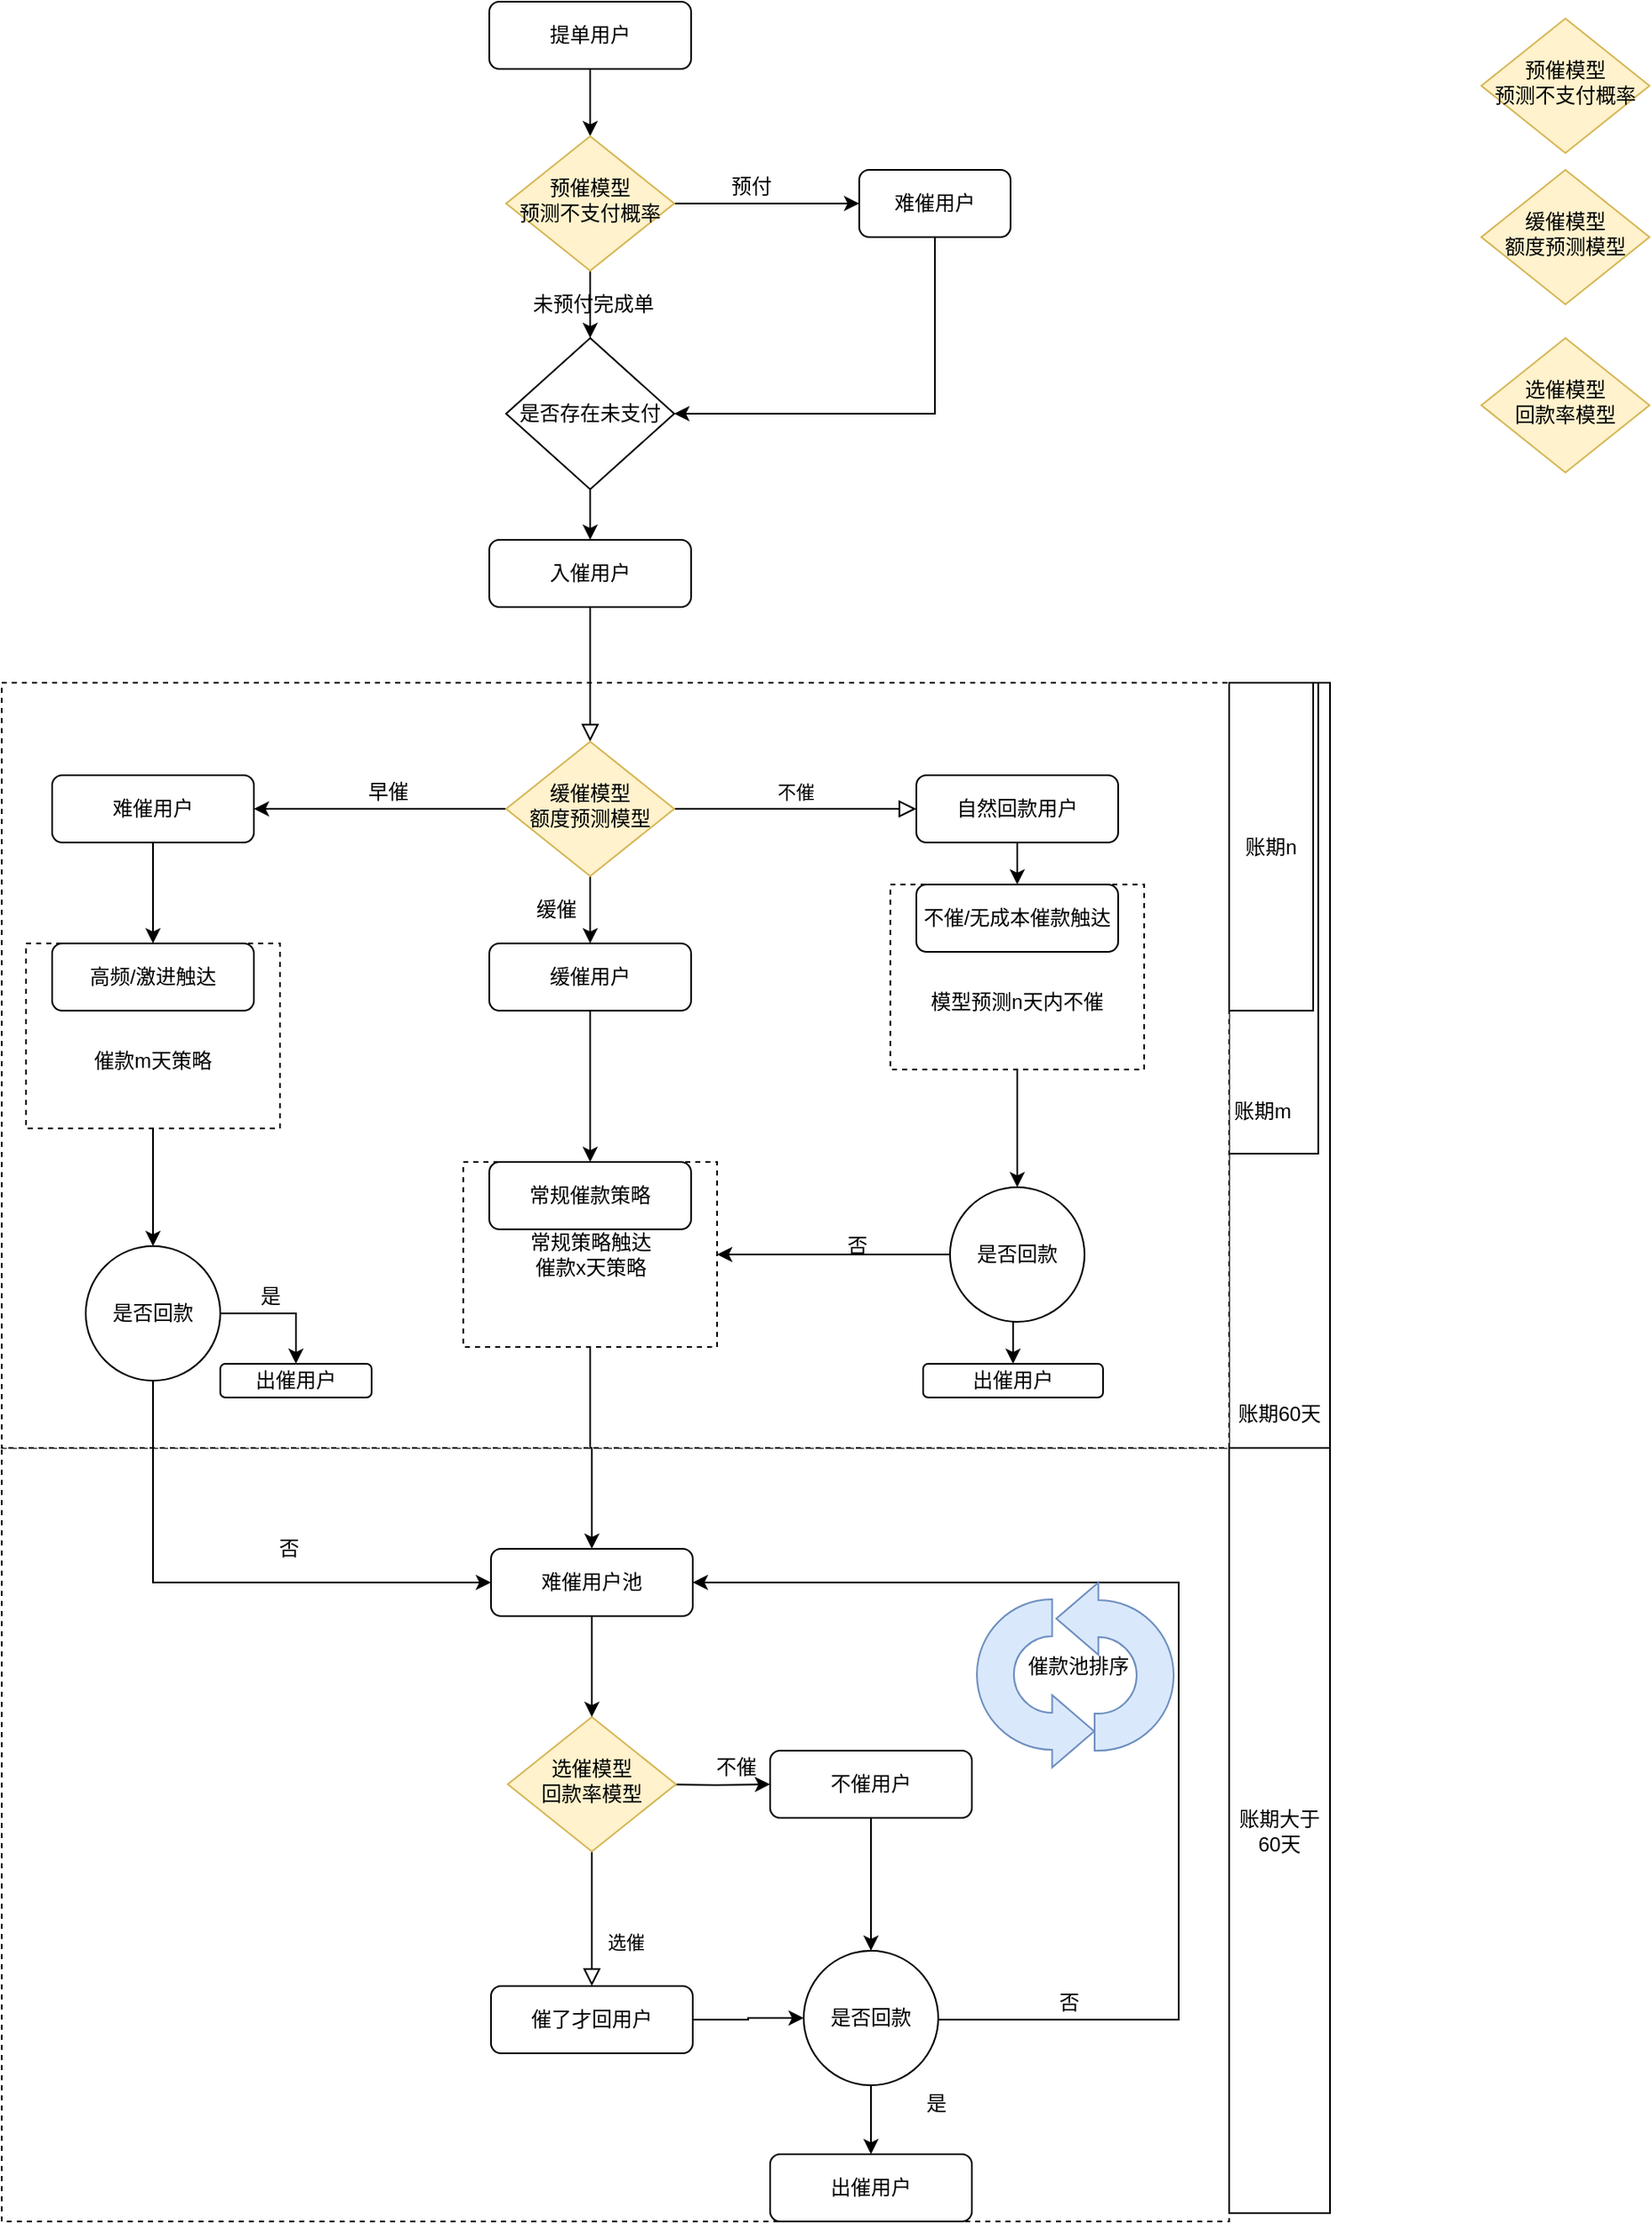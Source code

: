 <mxfile version="20.4.1" type="github"><diagram id="-vNvMft-VEdqlFCmQZKg" name="第 1 页"><mxGraphModel dx="2884" dy="1853" grid="1" gridSize="10" guides="1" tooltips="1" connect="1" arrows="1" fold="1" page="1" pageScale="1" pageWidth="827" pageHeight="1169" math="0" shadow="0"><root><mxCell id="0"/><mxCell id="1" parent="0"/><mxCell id="bfJKoQKtwKXpB2R3y7oJ-1" value="" style="rounded=0;whiteSpace=wrap;html=1;dashed=1;" vertex="1" parent="1"><mxGeometry x="100" y="870" width="730" height="460" as="geometry"/></mxCell><mxCell id="bfJKoQKtwKXpB2R3y7oJ-2" value="" style="rounded=0;whiteSpace=wrap;html=1;" vertex="1" parent="1"><mxGeometry x="830" y="415" width="60" height="455" as="geometry"/></mxCell><mxCell id="bfJKoQKtwKXpB2R3y7oJ-3" value="" style="rounded=0;whiteSpace=wrap;html=1;" vertex="1" parent="1"><mxGeometry x="830" y="415" width="53" height="280" as="geometry"/></mxCell><mxCell id="bfJKoQKtwKXpB2R3y7oJ-4" value="" style="rounded=0;whiteSpace=wrap;html=1;dashed=1;" vertex="1" parent="1"><mxGeometry x="100" y="415" width="730" height="455" as="geometry"/></mxCell><mxCell id="bfJKoQKtwKXpB2R3y7oJ-5" style="edgeStyle=orthogonalEdgeStyle;rounded=0;orthogonalLoop=1;jettySize=auto;html=1;exitX=0.5;exitY=1;exitDx=0;exitDy=0;entryX=0.5;entryY=0;entryDx=0;entryDy=0;" edge="1" parent="1" source="bfJKoQKtwKXpB2R3y7oJ-6" target="bfJKoQKtwKXpB2R3y7oJ-65"><mxGeometry relative="1" as="geometry"/></mxCell><mxCell id="bfJKoQKtwKXpB2R3y7oJ-6" value="" style="rounded=0;whiteSpace=wrap;html=1;dashed=1;" vertex="1" parent="1"><mxGeometry x="628.5" y="535" width="151" height="110" as="geometry"/></mxCell><mxCell id="bfJKoQKtwKXpB2R3y7oJ-7" value="" style="rounded=0;html=1;jettySize=auto;orthogonalLoop=1;fontSize=11;endArrow=block;endFill=0;endSize=8;strokeWidth=1;shadow=0;labelBackgroundColor=none;edgeStyle=orthogonalEdgeStyle;" edge="1" parent="1" source="bfJKoQKtwKXpB2R3y7oJ-8" target="bfJKoQKtwKXpB2R3y7oJ-12"><mxGeometry relative="1" as="geometry"/></mxCell><mxCell id="bfJKoQKtwKXpB2R3y7oJ-8" value="入催用户" style="rounded=1;whiteSpace=wrap;html=1;fontSize=12;glass=0;strokeWidth=1;shadow=0;" vertex="1" parent="1"><mxGeometry x="390" y="330" width="120" height="40" as="geometry"/></mxCell><mxCell id="bfJKoQKtwKXpB2R3y7oJ-9" value="不催" style="edgeStyle=orthogonalEdgeStyle;rounded=0;html=1;jettySize=auto;orthogonalLoop=1;fontSize=11;endArrow=block;endFill=0;endSize=8;strokeWidth=1;shadow=0;labelBackgroundColor=none;" edge="1" parent="1" source="bfJKoQKtwKXpB2R3y7oJ-12" target="bfJKoQKtwKXpB2R3y7oJ-14"><mxGeometry y="10" relative="1" as="geometry"><mxPoint as="offset"/></mxGeometry></mxCell><mxCell id="bfJKoQKtwKXpB2R3y7oJ-10" style="edgeStyle=orthogonalEdgeStyle;rounded=0;orthogonalLoop=1;jettySize=auto;html=1;exitX=0;exitY=0.5;exitDx=0;exitDy=0;entryX=1;entryY=0.5;entryDx=0;entryDy=0;" edge="1" parent="1" source="bfJKoQKtwKXpB2R3y7oJ-12" target="bfJKoQKtwKXpB2R3y7oJ-21"><mxGeometry relative="1" as="geometry"/></mxCell><mxCell id="bfJKoQKtwKXpB2R3y7oJ-11" style="edgeStyle=orthogonalEdgeStyle;rounded=0;orthogonalLoop=1;jettySize=auto;html=1;exitX=0.5;exitY=1;exitDx=0;exitDy=0;entryX=0.5;entryY=0;entryDx=0;entryDy=0;" edge="1" parent="1" source="bfJKoQKtwKXpB2R3y7oJ-12" target="bfJKoQKtwKXpB2R3y7oJ-29"><mxGeometry relative="1" as="geometry"/></mxCell><mxCell id="bfJKoQKtwKXpB2R3y7oJ-12" value="缓催模型&lt;br&gt;额度预测模型" style="rhombus;whiteSpace=wrap;html=1;shadow=0;fontFamily=Helvetica;fontSize=12;align=center;strokeWidth=1;spacing=6;spacingTop=-4;fillColor=#fff2cc;strokeColor=#d6b656;" vertex="1" parent="1"><mxGeometry x="400" y="450" width="100" height="80" as="geometry"/></mxCell><mxCell id="bfJKoQKtwKXpB2R3y7oJ-13" style="edgeStyle=orthogonalEdgeStyle;rounded=0;orthogonalLoop=1;jettySize=auto;html=1;exitX=0.5;exitY=1;exitDx=0;exitDy=0;entryX=0.5;entryY=0;entryDx=0;entryDy=0;" edge="1" parent="1" source="bfJKoQKtwKXpB2R3y7oJ-14" target="bfJKoQKtwKXpB2R3y7oJ-19"><mxGeometry relative="1" as="geometry"/></mxCell><mxCell id="bfJKoQKtwKXpB2R3y7oJ-14" value="自然回款用户" style="rounded=1;whiteSpace=wrap;html=1;fontSize=12;glass=0;strokeWidth=1;shadow=0;" vertex="1" parent="1"><mxGeometry x="644" y="470" width="120" height="40" as="geometry"/></mxCell><mxCell id="bfJKoQKtwKXpB2R3y7oJ-15" value="选催" style="rounded=0;html=1;jettySize=auto;orthogonalLoop=1;fontSize=11;endArrow=block;endFill=0;endSize=8;strokeWidth=1;shadow=0;labelBackgroundColor=none;edgeStyle=orthogonalEdgeStyle;exitX=0.5;exitY=1;exitDx=0;exitDy=0;" edge="1" parent="1" source="bfJKoQKtwKXpB2R3y7oJ-51" target="bfJKoQKtwKXpB2R3y7oJ-18"><mxGeometry x="0.333" y="20" relative="1" as="geometry"><mxPoint as="offset"/><mxPoint x="451" y="1170" as="sourcePoint"/></mxGeometry></mxCell><mxCell id="bfJKoQKtwKXpB2R3y7oJ-16" style="edgeStyle=orthogonalEdgeStyle;rounded=0;orthogonalLoop=1;jettySize=auto;html=1;exitX=1;exitY=0.5;exitDx=0;exitDy=0;" edge="1" parent="1" target="bfJKoQKtwKXpB2R3y7oJ-49"><mxGeometry relative="1" as="geometry"><mxPoint x="491" y="1070" as="sourcePoint"/></mxGeometry></mxCell><mxCell id="bfJKoQKtwKXpB2R3y7oJ-17" style="edgeStyle=orthogonalEdgeStyle;rounded=0;orthogonalLoop=1;jettySize=auto;html=1;exitX=1;exitY=0.5;exitDx=0;exitDy=0;entryX=0;entryY=0.5;entryDx=0;entryDy=0;" edge="1" parent="1" source="bfJKoQKtwKXpB2R3y7oJ-18" target="bfJKoQKtwKXpB2R3y7oJ-56"><mxGeometry relative="1" as="geometry"><mxPoint x="591" y="1210" as="targetPoint"/></mxGeometry></mxCell><mxCell id="bfJKoQKtwKXpB2R3y7oJ-18" value="催了才回用户" style="rounded=1;whiteSpace=wrap;html=1;fontSize=12;glass=0;strokeWidth=1;shadow=0;" vertex="1" parent="1"><mxGeometry x="391" y="1190" width="120" height="40" as="geometry"/></mxCell><mxCell id="bfJKoQKtwKXpB2R3y7oJ-19" value="不催/无成本催款触达" style="rounded=1;whiteSpace=wrap;html=1;fontSize=12;glass=0;strokeWidth=1;shadow=0;" vertex="1" parent="1"><mxGeometry x="644" y="535" width="120" height="40" as="geometry"/></mxCell><mxCell id="bfJKoQKtwKXpB2R3y7oJ-20" style="edgeStyle=orthogonalEdgeStyle;rounded=0;orthogonalLoop=1;jettySize=auto;html=1;exitX=0.5;exitY=1;exitDx=0;exitDy=0;entryX=0.5;entryY=0;entryDx=0;entryDy=0;" edge="1" parent="1" source="bfJKoQKtwKXpB2R3y7oJ-21" target="bfJKoQKtwKXpB2R3y7oJ-26"><mxGeometry relative="1" as="geometry"/></mxCell><mxCell id="bfJKoQKtwKXpB2R3y7oJ-21" value="难催用户" style="rounded=1;whiteSpace=wrap;html=1;fontSize=12;glass=0;strokeWidth=1;shadow=0;" vertex="1" parent="1"><mxGeometry x="130" y="470" width="120" height="40" as="geometry"/></mxCell><mxCell id="bfJKoQKtwKXpB2R3y7oJ-22" value="早催" style="text;html=1;strokeColor=none;fillColor=none;align=center;verticalAlign=middle;whiteSpace=wrap;rounded=0;" vertex="1" parent="1"><mxGeometry x="310" y="470" width="40" height="20" as="geometry"/></mxCell><mxCell id="bfJKoQKtwKXpB2R3y7oJ-23" value="模型预测n天内不催" style="text;html=1;strokeColor=none;fillColor=none;align=center;verticalAlign=middle;whiteSpace=wrap;rounded=0;dashed=1;" vertex="1" parent="1"><mxGeometry x="647" y="595" width="114" height="20" as="geometry"/></mxCell><mxCell id="bfJKoQKtwKXpB2R3y7oJ-24" style="edgeStyle=orthogonalEdgeStyle;rounded=0;orthogonalLoop=1;jettySize=auto;html=1;exitX=0.5;exitY=1;exitDx=0;exitDy=0;" edge="1" parent="1" source="bfJKoQKtwKXpB2R3y7oJ-25" target="bfJKoQKtwKXpB2R3y7oJ-60"><mxGeometry relative="1" as="geometry"/></mxCell><mxCell id="bfJKoQKtwKXpB2R3y7oJ-25" value="" style="rounded=0;whiteSpace=wrap;html=1;dashed=1;" vertex="1" parent="1"><mxGeometry x="114.5" y="570" width="151" height="110" as="geometry"/></mxCell><mxCell id="bfJKoQKtwKXpB2R3y7oJ-26" value="高频/激进触达" style="rounded=1;whiteSpace=wrap;html=1;fontSize=12;glass=0;strokeWidth=1;shadow=0;" vertex="1" parent="1"><mxGeometry x="130" y="570" width="120" height="40" as="geometry"/></mxCell><mxCell id="bfJKoQKtwKXpB2R3y7oJ-27" value="催款m天策略" style="text;html=1;strokeColor=none;fillColor=none;align=center;verticalAlign=middle;whiteSpace=wrap;rounded=0;dashed=1;" vertex="1" parent="1"><mxGeometry x="152" y="630" width="76" height="20" as="geometry"/></mxCell><mxCell id="bfJKoQKtwKXpB2R3y7oJ-28" style="edgeStyle=orthogonalEdgeStyle;rounded=0;orthogonalLoop=1;jettySize=auto;html=1;exitX=0.5;exitY=1;exitDx=0;exitDy=0;" edge="1" parent="1" source="bfJKoQKtwKXpB2R3y7oJ-29" target="bfJKoQKtwKXpB2R3y7oJ-32"><mxGeometry relative="1" as="geometry"/></mxCell><mxCell id="bfJKoQKtwKXpB2R3y7oJ-29" value="缓催用户" style="rounded=1;whiteSpace=wrap;html=1;fontSize=12;glass=0;strokeWidth=1;shadow=0;" vertex="1" parent="1"><mxGeometry x="390" y="570" width="120" height="40" as="geometry"/></mxCell><mxCell id="bfJKoQKtwKXpB2R3y7oJ-30" value="缓催" style="text;html=1;strokeColor=none;fillColor=none;align=center;verticalAlign=middle;whiteSpace=wrap;rounded=0;" vertex="1" parent="1"><mxGeometry x="410" y="540" width="40" height="20" as="geometry"/></mxCell><mxCell id="bfJKoQKtwKXpB2R3y7oJ-31" style="edgeStyle=orthogonalEdgeStyle;rounded=0;orthogonalLoop=1;jettySize=auto;html=1;exitX=0.5;exitY=1;exitDx=0;exitDy=0;entryX=0.5;entryY=0;entryDx=0;entryDy=0;" edge="1" parent="1" source="bfJKoQKtwKXpB2R3y7oJ-32" target="bfJKoQKtwKXpB2R3y7oJ-53"><mxGeometry relative="1" as="geometry"><mxPoint x="450" y="920" as="targetPoint"/></mxGeometry></mxCell><mxCell id="bfJKoQKtwKXpB2R3y7oJ-32" value="常规策略触达&lt;br&gt;催款x天策略" style="rounded=0;whiteSpace=wrap;html=1;dashed=1;" vertex="1" parent="1"><mxGeometry x="374.5" y="700" width="151" height="110" as="geometry"/></mxCell><mxCell id="bfJKoQKtwKXpB2R3y7oJ-33" value="&lt;span&gt;常规催款策略&lt;/span&gt;" style="rounded=1;whiteSpace=wrap;html=1;fontSize=12;glass=0;strokeWidth=1;shadow=0;" vertex="1" parent="1"><mxGeometry x="390" y="700" width="120" height="40" as="geometry"/></mxCell><mxCell id="bfJKoQKtwKXpB2R3y7oJ-34" value="账期n" style="rounded=0;whiteSpace=wrap;html=1;" vertex="1" parent="1"><mxGeometry x="830" y="415" width="50" height="195" as="geometry"/></mxCell><mxCell id="bfJKoQKtwKXpB2R3y7oJ-35" value="账期60天" style="text;html=1;strokeColor=none;fillColor=none;align=center;verticalAlign=middle;whiteSpace=wrap;rounded=0;" vertex="1" parent="1"><mxGeometry x="830" y="840" width="60" height="20" as="geometry"/></mxCell><mxCell id="bfJKoQKtwKXpB2R3y7oJ-36" value="账期m" style="text;html=1;strokeColor=none;fillColor=none;align=center;verticalAlign=middle;whiteSpace=wrap;rounded=0;" vertex="1" parent="1"><mxGeometry x="830" y="660" width="40" height="20" as="geometry"/></mxCell><mxCell id="bfJKoQKtwKXpB2R3y7oJ-37" style="edgeStyle=orthogonalEdgeStyle;rounded=0;orthogonalLoop=1;jettySize=auto;html=1;exitX=0.5;exitY=1;exitDx=0;exitDy=0;entryX=0.5;entryY=0;entryDx=0;entryDy=0;" edge="1" parent="1" source="bfJKoQKtwKXpB2R3y7oJ-38" target="bfJKoQKtwKXpB2R3y7oJ-41"><mxGeometry relative="1" as="geometry"/></mxCell><mxCell id="bfJKoQKtwKXpB2R3y7oJ-38" value="提单用户" style="rounded=1;whiteSpace=wrap;html=1;fontSize=12;glass=0;strokeWidth=1;shadow=0;" vertex="1" parent="1"><mxGeometry x="390" y="10" width="120" height="40" as="geometry"/></mxCell><mxCell id="bfJKoQKtwKXpB2R3y7oJ-39" style="edgeStyle=orthogonalEdgeStyle;rounded=0;orthogonalLoop=1;jettySize=auto;html=1;exitX=1;exitY=0.5;exitDx=0;exitDy=0;" edge="1" parent="1" source="bfJKoQKtwKXpB2R3y7oJ-41" target="bfJKoQKtwKXpB2R3y7oJ-43"><mxGeometry relative="1" as="geometry"/></mxCell><mxCell id="bfJKoQKtwKXpB2R3y7oJ-40" style="edgeStyle=orthogonalEdgeStyle;rounded=0;orthogonalLoop=1;jettySize=auto;html=1;exitX=0.5;exitY=1;exitDx=0;exitDy=0;entryX=0.5;entryY=0;entryDx=0;entryDy=0;" edge="1" parent="1" source="bfJKoQKtwKXpB2R3y7oJ-41" target="bfJKoQKtwKXpB2R3y7oJ-46"><mxGeometry relative="1" as="geometry"/></mxCell><mxCell id="bfJKoQKtwKXpB2R3y7oJ-41" value="预催模型&lt;br&gt;预测不支付概率" style="rhombus;whiteSpace=wrap;html=1;shadow=0;fontFamily=Helvetica;fontSize=12;align=center;strokeWidth=1;spacing=6;spacingTop=-4;fillColor=#fff2cc;strokeColor=#d6b656;" vertex="1" parent="1"><mxGeometry x="400" y="90" width="100" height="80" as="geometry"/></mxCell><mxCell id="bfJKoQKtwKXpB2R3y7oJ-42" style="edgeStyle=orthogonalEdgeStyle;rounded=0;orthogonalLoop=1;jettySize=auto;html=1;exitX=0.5;exitY=1;exitDx=0;exitDy=0;entryX=1;entryY=0.5;entryDx=0;entryDy=0;" edge="1" parent="1" source="bfJKoQKtwKXpB2R3y7oJ-43" target="bfJKoQKtwKXpB2R3y7oJ-46"><mxGeometry relative="1" as="geometry"/></mxCell><mxCell id="bfJKoQKtwKXpB2R3y7oJ-43" value="难催用户" style="rounded=1;whiteSpace=wrap;html=1;fontSize=12;glass=0;strokeWidth=1;shadow=0;" vertex="1" parent="1"><mxGeometry x="610" y="110" width="90" height="40" as="geometry"/></mxCell><mxCell id="bfJKoQKtwKXpB2R3y7oJ-44" value="预付" style="text;html=1;strokeColor=none;fillColor=none;align=center;verticalAlign=middle;whiteSpace=wrap;rounded=0;" vertex="1" parent="1"><mxGeometry x="526" y="110" width="40" height="20" as="geometry"/></mxCell><mxCell id="bfJKoQKtwKXpB2R3y7oJ-45" style="edgeStyle=orthogonalEdgeStyle;rounded=0;orthogonalLoop=1;jettySize=auto;html=1;exitX=0.5;exitY=1;exitDx=0;exitDy=0;entryX=0.5;entryY=0;entryDx=0;entryDy=0;" edge="1" parent="1" source="bfJKoQKtwKXpB2R3y7oJ-46" target="bfJKoQKtwKXpB2R3y7oJ-8"><mxGeometry relative="1" as="geometry"/></mxCell><mxCell id="bfJKoQKtwKXpB2R3y7oJ-46" value="&lt;span&gt;是否存在未支付&lt;/span&gt;" style="rhombus;whiteSpace=wrap;html=1;" vertex="1" parent="1"><mxGeometry x="400" y="210" width="100" height="90" as="geometry"/></mxCell><mxCell id="bfJKoQKtwKXpB2R3y7oJ-47" value="未预付完成单" style="text;html=1;strokeColor=none;fillColor=none;align=center;verticalAlign=middle;whiteSpace=wrap;rounded=0;" vertex="1" parent="1"><mxGeometry x="414" y="180" width="76" height="20" as="geometry"/></mxCell><mxCell id="bfJKoQKtwKXpB2R3y7oJ-48" style="edgeStyle=orthogonalEdgeStyle;rounded=0;orthogonalLoop=1;jettySize=auto;html=1;exitX=0.5;exitY=1;exitDx=0;exitDy=0;entryX=0.5;entryY=0;entryDx=0;entryDy=0;" edge="1" parent="1" source="bfJKoQKtwKXpB2R3y7oJ-49" target="bfJKoQKtwKXpB2R3y7oJ-56"><mxGeometry relative="1" as="geometry"><mxPoint x="631" y="1170" as="targetPoint"/></mxGeometry></mxCell><mxCell id="bfJKoQKtwKXpB2R3y7oJ-49" value="不催用户" style="rounded=1;whiteSpace=wrap;html=1;fontSize=12;glass=0;strokeWidth=1;shadow=0;" vertex="1" parent="1"><mxGeometry x="557" y="1050" width="120" height="40" as="geometry"/></mxCell><mxCell id="bfJKoQKtwKXpB2R3y7oJ-50" value="不催" style="text;html=1;strokeColor=none;fillColor=none;align=center;verticalAlign=middle;whiteSpace=wrap;rounded=0;" vertex="1" parent="1"><mxGeometry x="517" y="1050" width="40" height="20" as="geometry"/></mxCell><mxCell id="bfJKoQKtwKXpB2R3y7oJ-51" value="选催模型&lt;br&gt;回款率模型" style="rhombus;whiteSpace=wrap;html=1;shadow=0;fontFamily=Helvetica;fontSize=12;align=center;strokeWidth=1;spacing=6;spacingTop=-4;fillColor=#fff2cc;strokeColor=#d6b656;" vertex="1" parent="1"><mxGeometry x="401" y="1030" width="100" height="80" as="geometry"/></mxCell><mxCell id="bfJKoQKtwKXpB2R3y7oJ-52" style="edgeStyle=orthogonalEdgeStyle;rounded=0;orthogonalLoop=1;jettySize=auto;html=1;exitX=0.5;exitY=1;exitDx=0;exitDy=0;entryX=0.5;entryY=0;entryDx=0;entryDy=0;" edge="1" parent="1" source="bfJKoQKtwKXpB2R3y7oJ-53" target="bfJKoQKtwKXpB2R3y7oJ-51"><mxGeometry relative="1" as="geometry"/></mxCell><mxCell id="bfJKoQKtwKXpB2R3y7oJ-53" value="难催用户池" style="rounded=1;whiteSpace=wrap;html=1;fontSize=12;glass=0;strokeWidth=1;shadow=0;" vertex="1" parent="1"><mxGeometry x="391" y="930" width="120" height="40" as="geometry"/></mxCell><mxCell id="bfJKoQKtwKXpB2R3y7oJ-54" style="edgeStyle=orthogonalEdgeStyle;rounded=0;orthogonalLoop=1;jettySize=auto;html=1;exitX=1;exitY=0.5;exitDx=0;exitDy=0;entryX=1;entryY=0.5;entryDx=0;entryDy=0;" edge="1" parent="1" source="bfJKoQKtwKXpB2R3y7oJ-56" target="bfJKoQKtwKXpB2R3y7oJ-53"><mxGeometry relative="1" as="geometry"><mxPoint x="671" y="1210" as="sourcePoint"/><Array as="points"><mxPoint x="657" y="1210"/><mxPoint x="800" y="1210"/><mxPoint x="800" y="950"/></Array></mxGeometry></mxCell><mxCell id="bfJKoQKtwKXpB2R3y7oJ-55" style="edgeStyle=orthogonalEdgeStyle;rounded=0;orthogonalLoop=1;jettySize=auto;html=1;exitX=0.5;exitY=1;exitDx=0;exitDy=0;entryX=0.5;entryY=0;entryDx=0;entryDy=0;" edge="1" parent="1" source="bfJKoQKtwKXpB2R3y7oJ-56" target="bfJKoQKtwKXpB2R3y7oJ-61"><mxGeometry relative="1" as="geometry"/></mxCell><mxCell id="bfJKoQKtwKXpB2R3y7oJ-56" value="是否回款" style="ellipse;whiteSpace=wrap;html=1;aspect=fixed;" vertex="1" parent="1"><mxGeometry x="577" y="1169" width="80" height="80" as="geometry"/></mxCell><mxCell id="bfJKoQKtwKXpB2R3y7oJ-57" value="否" style="text;html=1;strokeColor=none;fillColor=none;align=center;verticalAlign=middle;whiteSpace=wrap;rounded=0;" vertex="1" parent="1"><mxGeometry x="715" y="1190" width="40" height="20" as="geometry"/></mxCell><mxCell id="bfJKoQKtwKXpB2R3y7oJ-58" style="edgeStyle=orthogonalEdgeStyle;rounded=0;orthogonalLoop=1;jettySize=auto;html=1;exitX=0.5;exitY=1;exitDx=0;exitDy=0;entryX=0;entryY=0.5;entryDx=0;entryDy=0;" edge="1" parent="1" source="bfJKoQKtwKXpB2R3y7oJ-60" target="bfJKoQKtwKXpB2R3y7oJ-53"><mxGeometry relative="1" as="geometry"><mxPoint x="190" y="950" as="targetPoint"/></mxGeometry></mxCell><mxCell id="bfJKoQKtwKXpB2R3y7oJ-59" style="edgeStyle=orthogonalEdgeStyle;rounded=0;orthogonalLoop=1;jettySize=auto;html=1;exitX=1;exitY=0.5;exitDx=0;exitDy=0;entryX=0.5;entryY=0;entryDx=0;entryDy=0;" edge="1" parent="1" source="bfJKoQKtwKXpB2R3y7oJ-60" target="bfJKoQKtwKXpB2R3y7oJ-68"><mxGeometry relative="1" as="geometry"/></mxCell><mxCell id="bfJKoQKtwKXpB2R3y7oJ-60" value="是否回款" style="ellipse;whiteSpace=wrap;html=1;aspect=fixed;" vertex="1" parent="1"><mxGeometry x="150" y="750" width="80" height="80" as="geometry"/></mxCell><mxCell id="bfJKoQKtwKXpB2R3y7oJ-61" value="出催用户" style="rounded=1;whiteSpace=wrap;html=1;fontSize=12;glass=0;strokeWidth=1;shadow=0;" vertex="1" parent="1"><mxGeometry x="557" y="1290" width="120" height="40" as="geometry"/></mxCell><mxCell id="bfJKoQKtwKXpB2R3y7oJ-62" value="是" style="text;html=1;strokeColor=none;fillColor=none;align=center;verticalAlign=middle;whiteSpace=wrap;rounded=0;" vertex="1" parent="1"><mxGeometry x="636" y="1250" width="40" height="20" as="geometry"/></mxCell><mxCell id="bfJKoQKtwKXpB2R3y7oJ-63" style="edgeStyle=orthogonalEdgeStyle;rounded=0;orthogonalLoop=1;jettySize=auto;html=1;exitX=0;exitY=0.5;exitDx=0;exitDy=0;entryX=1;entryY=0.5;entryDx=0;entryDy=0;" edge="1" parent="1" source="bfJKoQKtwKXpB2R3y7oJ-65" target="bfJKoQKtwKXpB2R3y7oJ-32"><mxGeometry relative="1" as="geometry"/></mxCell><mxCell id="bfJKoQKtwKXpB2R3y7oJ-64" style="edgeStyle=orthogonalEdgeStyle;rounded=0;orthogonalLoop=1;jettySize=auto;html=1;exitX=0.5;exitY=1;exitDx=0;exitDy=0;entryX=0.5;entryY=0;entryDx=0;entryDy=0;" edge="1" parent="1" source="bfJKoQKtwKXpB2R3y7oJ-65" target="bfJKoQKtwKXpB2R3y7oJ-67"><mxGeometry relative="1" as="geometry"/></mxCell><mxCell id="bfJKoQKtwKXpB2R3y7oJ-65" value="是否回款" style="ellipse;whiteSpace=wrap;html=1;aspect=fixed;" vertex="1" parent="1"><mxGeometry x="664" y="715" width="80" height="80" as="geometry"/></mxCell><mxCell id="bfJKoQKtwKXpB2R3y7oJ-66" value="否" style="text;html=1;strokeColor=none;fillColor=none;align=center;verticalAlign=middle;whiteSpace=wrap;rounded=0;" vertex="1" parent="1"><mxGeometry x="588.5" y="740" width="40" height="20" as="geometry"/></mxCell><mxCell id="bfJKoQKtwKXpB2R3y7oJ-67" value="出催用户" style="rounded=1;whiteSpace=wrap;html=1;fontSize=12;glass=0;strokeWidth=1;shadow=0;" vertex="1" parent="1"><mxGeometry x="648" y="820" width="107" height="20" as="geometry"/></mxCell><mxCell id="bfJKoQKtwKXpB2R3y7oJ-68" value="出催用户" style="rounded=1;whiteSpace=wrap;html=1;fontSize=12;glass=0;strokeWidth=1;shadow=0;" vertex="1" parent="1"><mxGeometry x="230" y="820" width="90" height="20" as="geometry"/></mxCell><mxCell id="bfJKoQKtwKXpB2R3y7oJ-69" value="否" style="text;html=1;strokeColor=none;fillColor=none;align=center;verticalAlign=middle;whiteSpace=wrap;rounded=0;" vertex="1" parent="1"><mxGeometry x="251" y="920" width="40" height="20" as="geometry"/></mxCell><mxCell id="bfJKoQKtwKXpB2R3y7oJ-70" value="是" style="text;html=1;strokeColor=none;fillColor=none;align=center;verticalAlign=middle;whiteSpace=wrap;rounded=0;" vertex="1" parent="1"><mxGeometry x="240" y="770" width="40" height="20" as="geometry"/></mxCell><mxCell id="bfJKoQKtwKXpB2R3y7oJ-71" value="账期大于60天" style="rounded=0;whiteSpace=wrap;html=1;" vertex="1" parent="1"><mxGeometry x="830" y="870" width="60" height="455" as="geometry"/></mxCell><mxCell id="bfJKoQKtwKXpB2R3y7oJ-72" value="" style="group" vertex="1" connectable="0" parent="1"><mxGeometry x="680" y="950" width="117" height="110" as="geometry"/></mxCell><mxCell id="bfJKoQKtwKXpB2R3y7oJ-73" value="" style="group" vertex="1" connectable="0" parent="bfJKoQKtwKXpB2R3y7oJ-72"><mxGeometry width="117" height="110" as="geometry"/></mxCell><mxCell id="bfJKoQKtwKXpB2R3y7oJ-74" value="" style="html=1;shadow=0;dashed=0;align=center;verticalAlign=middle;shape=mxgraph.arrows2.uTurnArrow;dy=11;arrowHead=43;dx2=25;rotation=-180;flipV=1;fillColor=#dae8fc;strokeColor=#6c8ebf;" vertex="1" parent="bfJKoQKtwKXpB2R3y7oJ-73"><mxGeometry x="70" width="47" height="100" as="geometry"/></mxCell><mxCell id="bfJKoQKtwKXpB2R3y7oJ-75" value="" style="html=1;shadow=0;dashed=0;align=center;verticalAlign=middle;shape=mxgraph.arrows2.uTurnArrow;dy=11;arrowHead=43;dx2=25;rotation=-180;flipV=1;direction=west;fillColor=#dae8fc;strokeColor=#6c8ebf;" vertex="1" parent="bfJKoQKtwKXpB2R3y7oJ-73"><mxGeometry y="10" width="15" height="100" as="geometry"/></mxCell><mxCell id="bfJKoQKtwKXpB2R3y7oJ-76" value="催款池排序" style="text;html=1;align=center;verticalAlign=middle;resizable=0;points=[];autosize=1;" vertex="1" parent="bfJKoQKtwKXpB2R3y7oJ-72"><mxGeometry x="20" y="40" width="80" height="20" as="geometry"/></mxCell><mxCell id="bfJKoQKtwKXpB2R3y7oJ-77" value="预催模型&lt;br&gt;预测不支付概率" style="rhombus;whiteSpace=wrap;html=1;shadow=0;fontFamily=Helvetica;fontSize=12;align=center;strokeWidth=1;spacing=6;spacingTop=-4;fillColor=#fff2cc;strokeColor=#d6b656;" vertex="1" parent="1"><mxGeometry x="980" y="20" width="100" height="80" as="geometry"/></mxCell><mxCell id="bfJKoQKtwKXpB2R3y7oJ-78" value="缓催模型&lt;br&gt;额度预测模型" style="rhombus;whiteSpace=wrap;html=1;shadow=0;fontFamily=Helvetica;fontSize=12;align=center;strokeWidth=1;spacing=6;spacingTop=-4;fillColor=#fff2cc;strokeColor=#d6b656;" vertex="1" parent="1"><mxGeometry x="980" y="110" width="100" height="80" as="geometry"/></mxCell><mxCell id="bfJKoQKtwKXpB2R3y7oJ-79" value="选催模型&lt;br&gt;回款率模型" style="rhombus;whiteSpace=wrap;html=1;shadow=0;fontFamily=Helvetica;fontSize=12;align=center;strokeWidth=1;spacing=6;spacingTop=-4;fillColor=#fff2cc;strokeColor=#d6b656;" vertex="1" parent="1"><mxGeometry x="980" y="210" width="100" height="80" as="geometry"/></mxCell></root></mxGraphModel></diagram></mxfile>